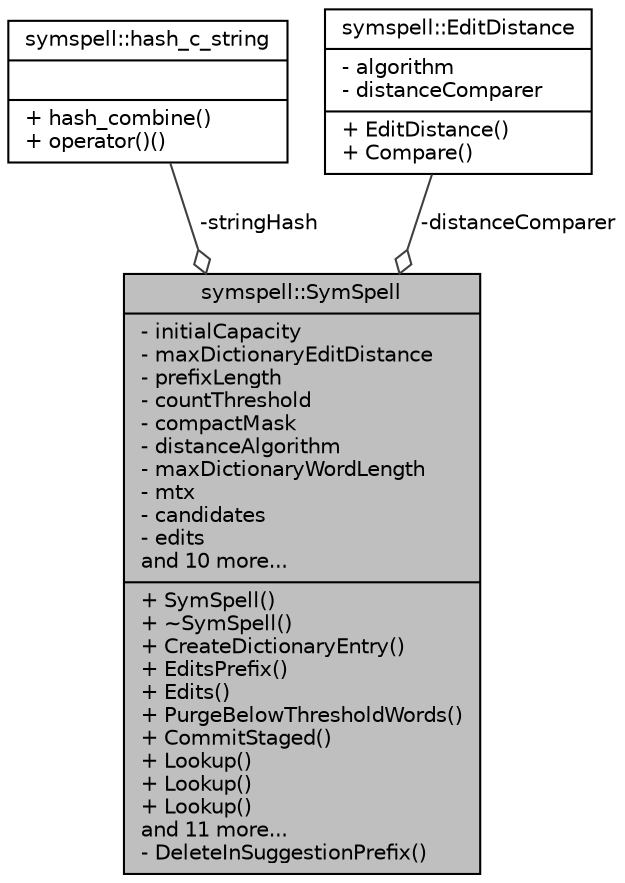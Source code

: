 digraph "symspell::SymSpell"
{
 // LATEX_PDF_SIZE
  edge [fontname="Helvetica",fontsize="10",labelfontname="Helvetica",labelfontsize="10"];
  node [fontname="Helvetica",fontsize="10",shape=record];
  Node1 [label="{symspell::SymSpell\n|- initialCapacity\l- maxDictionaryEditDistance\l- prefixLength\l- countThreshold\l- compactMask\l- distanceAlgorithm\l- maxDictionaryWordLength\l- mtx\l- candidates\l- edits\land 10 more...\l|+ SymSpell()\l+ ~SymSpell()\l+ CreateDictionaryEntry()\l+ EditsPrefix()\l+ Edits()\l+ PurgeBelowThresholdWords()\l+ CommitStaged()\l+ Lookup()\l+ Lookup()\l+ Lookup()\land 11 more...\l- DeleteInSuggestionPrefix()\l}",height=0.2,width=0.4,color="black", fillcolor="grey75", style="filled", fontcolor="black",tooltip="SymSpell algorithm implementation."];
  Node2 -> Node1 [color="grey25",fontsize="10",style="solid",label=" -stringHash" ,arrowhead="odiamond",fontname="Helvetica"];
  Node2 [label="{symspell::hash_c_string\n||+ hash_combine()\l+ operator()()\l}",height=0.2,width=0.4,color="black", fillcolor="white", style="filled",URL="$structsymspell_1_1hash__c__string.html",tooltip="SymSpell element."];
  Node3 -> Node1 [color="grey25",fontsize="10",style="solid",label=" -distanceComparer" ,arrowhead="odiamond",fontname="Helvetica"];
  Node3 [label="{symspell::EditDistance\n|- algorithm\l- distanceComparer\l|+ EditDistance()\l+ Compare()\l}",height=0.2,width=0.4,color="black", fillcolor="white", style="filled",URL="$classsymspell_1_1_edit_distance.html",tooltip="SymSpell element."];
}
